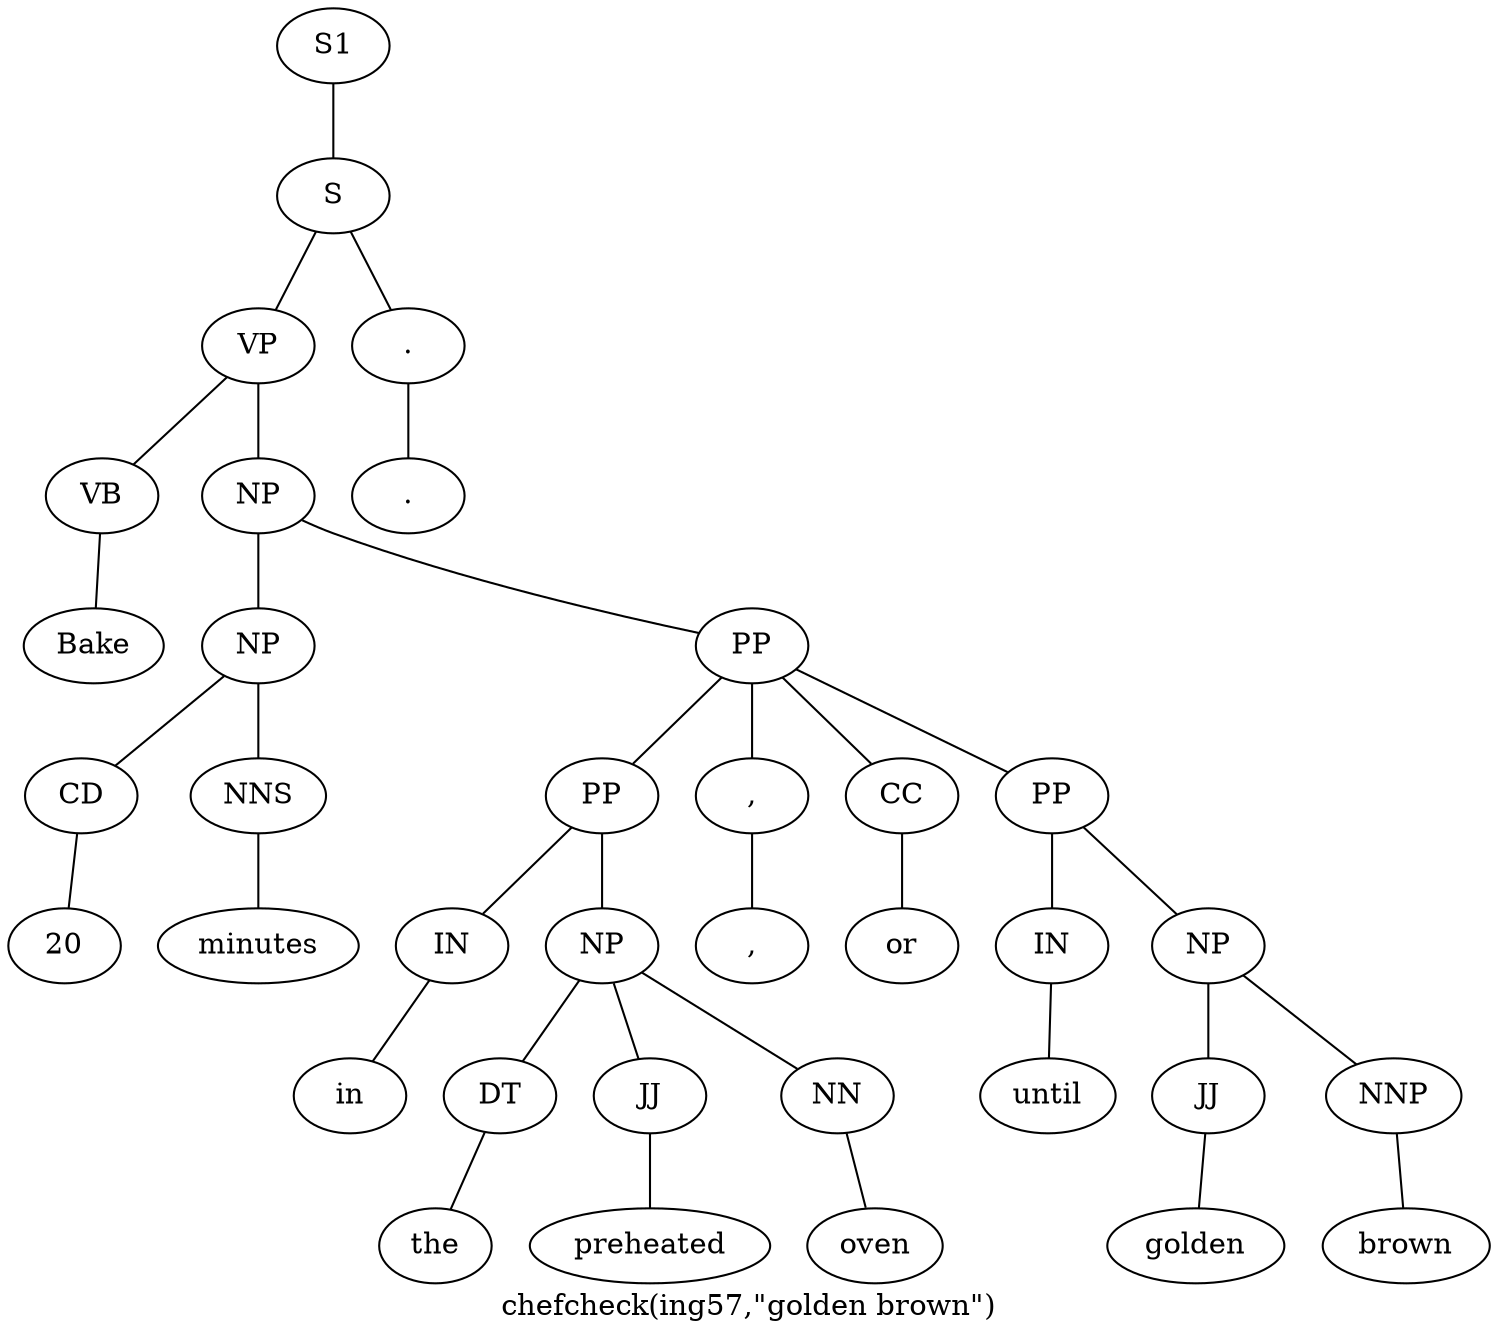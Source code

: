 graph SyntaxGraph {
	label = "chefcheck(ing57,\"golden brown\")";
	Node0 [label="S1"];
	Node1 [label="S"];
	Node2 [label="VP"];
	Node3 [label="VB"];
	Node4 [label="Bake"];
	Node5 [label="NP"];
	Node6 [label="NP"];
	Node7 [label="CD"];
	Node8 [label="20"];
	Node9 [label="NNS"];
	Node10 [label="minutes"];
	Node11 [label="PP"];
	Node12 [label="PP"];
	Node13 [label="IN"];
	Node14 [label="in"];
	Node15 [label="NP"];
	Node16 [label="DT"];
	Node17 [label="the"];
	Node18 [label="JJ"];
	Node19 [label="preheated"];
	Node20 [label="NN"];
	Node21 [label="oven"];
	Node22 [label=","];
	Node23 [label=","];
	Node24 [label="CC"];
	Node25 [label="or"];
	Node26 [label="PP"];
	Node27 [label="IN"];
	Node28 [label="until"];
	Node29 [label="NP"];
	Node30 [label="JJ"];
	Node31 [label="golden"];
	Node32 [label="NNP"];
	Node33 [label="brown"];
	Node34 [label="."];
	Node35 [label="."];

	Node0 -- Node1;
	Node1 -- Node2;
	Node1 -- Node34;
	Node2 -- Node3;
	Node2 -- Node5;
	Node3 -- Node4;
	Node5 -- Node6;
	Node5 -- Node11;
	Node6 -- Node7;
	Node6 -- Node9;
	Node7 -- Node8;
	Node9 -- Node10;
	Node11 -- Node12;
	Node11 -- Node22;
	Node11 -- Node24;
	Node11 -- Node26;
	Node12 -- Node13;
	Node12 -- Node15;
	Node13 -- Node14;
	Node15 -- Node16;
	Node15 -- Node18;
	Node15 -- Node20;
	Node16 -- Node17;
	Node18 -- Node19;
	Node20 -- Node21;
	Node22 -- Node23;
	Node24 -- Node25;
	Node26 -- Node27;
	Node26 -- Node29;
	Node27 -- Node28;
	Node29 -- Node30;
	Node29 -- Node32;
	Node30 -- Node31;
	Node32 -- Node33;
	Node34 -- Node35;
}